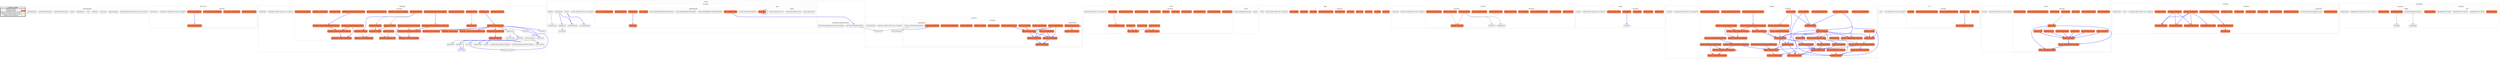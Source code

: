 digraph G {
concentrate = true;
			subgraph legend{
			rank = min;
			label = "legend";
			Legend [shape=none, margin=0, label = <
				<table cellspacing="0" cellpadding="0" border="1"><tr><td>Code2flow Legend</td></tr><tr><td>
				<table cellspacing="0">
				<tr><td>Regular function</td><td width="50px"></td></tr>
				<tr><td>Prototype method</td><td bgcolor='coral'></td></tr>
				<tr><td>Function call which returns no value</td><td>&#8594;</td></tr>
				<tr><td>Function call returns some value</td><td><font color='blue'>&#8594;</font></td></tr>
				<tr><td>Handler call on raiseEvent</td><td><font color='red'>&#8594;</font></td></tr>
				</table></td></tr></table>
				>];}
node30 [splines=ortho shape = "rect" style = "rounded" label = "(openseadragon window frame (runs on import))" ];
node2 [splines=ortho shape = "rect" style = "rounded" label = "OpenSeadragon" ];
node6 [splines=ortho shape = "rect" style = "rounded" label = "isFunction" ];
node8 [splines=ortho shape = "rect" style = "rounded" label = "isWindow" ];
node10 [splines=ortho shape = "rect" style = "rounded" label = "type" ];
node12 [splines=ortho shape = "rect" style = "rounded" label = "isPlainObject" ];
node18 [splines=ortho shape = "rect" style = "rounded" label = "extend" ];
node21 [splines=ortho shape = "rect" style = "rounded" label = "requestAnimationFrame" ];
node23 [splines=ortho shape = "rect" style = "rounded" label = "cancelAnimationFrame" ];
node26 [splines=ortho shape = "rect" style = "rounded" label = "getOffsetParent" ];
node48 [splines=ortho shape = "rect" style = "rounded" label = "(eventsource window frame (runs on import))" ];
node35 [splines=ortho shape = "rect" style = "rounded" label = "EventSource" ];
node38 [splines=ortho shape = "rect" style = "rounded,filled" fillcolor = "coral" label = "eventsource.addHandler" ];
node40 [splines=ortho shape = "rect" style = "rounded,filled" fillcolor = "coral" label = "eventsource.removeHandler" ];
node42 [splines=ortho shape = "rect" style = "rounded,filled" fillcolor = "coral" label = "eventsource.removeAllHandlers" ];
node44 [splines=ortho shape = "rect" style = "rounded,filled" fillcolor = "coral" label = "eventsource.getHandler" ];
node46 [splines=ortho shape = "rect" style = "rounded,filled" fillcolor = "coral" label = "eventsource.raiseEvent" ];
node158 [splines=ortho shape = "rect" style = "rounded" label = "(tiledimage window frame (runs on import))" ];
node52 [splines=ortho shape = "rect" style = "rounded" label = "TiledImage" ];
node55 [splines=ortho shape = "rect" style = "rounded,filled" fillcolor = "coral" label = "tiledimage.needsDraw" ];
node57 [splines=ortho shape = "rect" style = "rounded,filled" fillcolor = "coral" label = "tiledimage._setFullyLoaded" ];
node59 [splines=ortho shape = "rect" style = "rounded,filled" fillcolor = "coral" label = "tiledimage.reset" ];
node61 [splines=ortho shape = "rect" style = "rounded,filled" fillcolor = "coral" label = "tiledimage.update" ];
node63 [splines=ortho shape = "rect" style = "rounded,filled" fillcolor = "coral" label = "tiledimage.draw" ];
node65 [splines=ortho shape = "rect" style = "rounded,filled" fillcolor = "coral" label = "tiledimage.destroy" ];
node67 [splines=ortho shape = "rect" style = "rounded,filled" fillcolor = "coral" label = "tiledimage.getBounds" ];
node69 [splines=ortho shape = "rect" style = "rounded,filled" fillcolor = "coral" label = "tiledimage.getClippedBounds" ];
node71 [splines=ortho shape = "rect" style = "rounded,filled" fillcolor = "coral" label = "tiledimage.getContentSize" ];
node73 [splines=ortho shape = "rect" style = "rounded,filled" fillcolor = "coral" label = "tiledimage._viewportToImageDelta" ];
node75 [splines=ortho shape = "rect" style = "rounded,filled" fillcolor = "coral" label = "tiledimage.viewportToImageCoordinates" ];
node77 [splines=ortho shape = "rect" style = "rounded,filled" fillcolor = "coral" label = "tiledimage._imageToViewportDelta" ];
node79 [splines=ortho shape = "rect" style = "rounded,filled" fillcolor = "coral" label = "tiledimage.imageToViewportCoordinates" ];
node81 [splines=ortho shape = "rect" style = "rounded,filled" fillcolor = "coral" label = "tiledimage.imageToViewportRectangle" ];
node83 [splines=ortho shape = "rect" style = "rounded,filled" fillcolor = "coral" label = "tiledimage.viewportToImageRectangle" ];
node85 [splines=ortho shape = "rect" style = "rounded,filled" fillcolor = "coral" label = "tiledimage.viewerElementToImageCoordinates" ];
node87 [splines=ortho shape = "rect" style = "rounded,filled" fillcolor = "coral" label = "tiledimage.imageToViewerElementCoordinates" ];
node89 [splines=ortho shape = "rect" style = "rounded,filled" fillcolor = "coral" label = "tiledimage.windowToImageCoordinates" ];
node91 [splines=ortho shape = "rect" style = "rounded,filled" fillcolor = "coral" label = "tiledimage.imageToWindowCoordinates" ];
node93 [splines=ortho shape = "rect" style = "rounded,filled" fillcolor = "coral" label = "tiledimage._viewportToTiledImageRectangle" ];
node95 [splines=ortho shape = "rect" style = "rounded,filled" fillcolor = "coral" label = "tiledimage.viewportToImageZoom" ];
node97 [splines=ortho shape = "rect" style = "rounded,filled" fillcolor = "coral" label = "tiledimage.imageToViewportZoom" ];
node99 [splines=ortho shape = "rect" style = "rounded,filled" fillcolor = "coral" label = "tiledimage.setPosition" ];
node101 [splines=ortho shape = "rect" style = "rounded,filled" fillcolor = "coral" label = "tiledimage.setWidth" ];
node103 [splines=ortho shape = "rect" style = "rounded,filled" fillcolor = "coral" label = "tiledimage.setHeight" ];
node105 [splines=ortho shape = "rect" style = "rounded,filled" fillcolor = "coral" label = "tiledimage.fitBounds" ];
node107 [splines=ortho shape = "rect" style = "rounded,filled" fillcolor = "coral" label = "tiledimage.setClip" ];
node109 [splines=ortho shape = "rect" style = "rounded,filled" fillcolor = "coral" label = "tiledimage._setScale" ];
node111 [splines=ortho shape = "rect" style = "rounded,filled" fillcolor = "coral" label = "tiledimage._updateForScale" ];
node113 [splines=ortho shape = "rect" style = "rounded,filled" fillcolor = "coral" label = "tiledimage._raiseBoundsChange" ];
node115 [splines=ortho shape = "rect" style = "rounded,filled" fillcolor = "coral" label = "tiledimage._isBottomItem" ];
node117 [splines=ortho shape = "rect" style = "rounded,filled" fillcolor = "coral" label = "tiledimage._getLevelsInterval" ];
node120 [splines=ortho shape = "rect" style = "rounded,filled" fillcolor = "coral" label = "tiledimage._updateViewport" ];
node122 [splines=ortho shape = "rect" style = "rounded,filled" fillcolor = "coral" label = "tiledimage._getCornerTiles" ];
node124 [splines=ortho shape = "rect" style = "rounded" label = "updateLevel" ];
node126 [splines=ortho shape = "rect" style = "rounded" label = "updateTile" ];
node128 [splines=ortho shape = "rect" style = "rounded" label = "getTile" ];
node130 [splines=ortho shape = "rect" style = "rounded" label = "loadTile" ];
node134 [splines=ortho shape = "rect" style = "rounded" label = "onTileLoad" ];
node133 [splines=ortho shape = "rect" style = "rounded" label = "onTileLoad.finish" ];
node140 [splines=ortho shape = "rect" style = "rounded" label = "setTileLoaded" ];
node137 [splines=ortho shape = "rect" style = "rounded" label = "setTileLoaded.getCompletionCallback" ];
node139 [splines=ortho shape = "rect" style = "rounded" label = "setTileLoaded.completionCallback" ];
node142 [splines=ortho shape = "rect" style = "rounded" label = "positionTile" ];
node144 [splines=ortho shape = "rect" style = "rounded" label = "blendTile" ];
node146 [splines=ortho shape = "rect" style = "rounded" label = "providesCoverage" ];
node148 [splines=ortho shape = "rect" style = "rounded" label = "isCovered" ];
node150 [splines=ortho shape = "rect" style = "rounded" label = "setCoverage" ];
node152 [splines=ortho shape = "rect" style = "rounded" label = "resetCoverage" ];
node154 [splines=ortho shape = "rect" style = "rounded" label = "compareTiles" ];
node156 [splines=ortho shape = "rect" style = "rounded" label = "drawTiles" ];
node221 [splines=ortho shape = "rect" style = "rounded" label = "(viewer window frame (runs on import))" ];
node167 [splines=ortho shape = "rect" style = "rounded" label = "Viewer" ];
node170 [splines=ortho shape = "rect" style = "rounded,filled" fillcolor = "coral" label = "viewer.isOpen" ];
node180 [splines=ortho shape = "rect" style = "rounded,filled" fillcolor = "coral" label = "viewer.open" ];
node173 [splines=ortho shape = "rect" style = "rounded" label = "viewer.open.checkCompletion" ];
node179 [splines=ortho shape = "rect" style = "rounded" label = "viewer.open.doOne" ];
node176 [splines=ortho shape = "rect" style = "rounded" label = "viewer.open.doOne.success" ];
node178 [splines=ortho shape = "rect" style = "rounded" label = "viewer.open.doOne.error" ];
node182 [splines=ortho shape = "rect" style = "rounded,filled" fillcolor = "coral" label = "viewer.close" ];
node184 [splines=ortho shape = "rect" style = "rounded,filled" fillcolor = "coral" label = "viewer.destroy" ];
node193 [splines=ortho shape = "rect" style = "rounded,filled" fillcolor = "coral" label = "viewer.addTiledImage" ];
node188 [splines=ortho shape = "rect" style = "rounded" label = "viewer.addTiledImage.raiseAddItemFailed" ];
node190 [splines=ortho shape = "rect" style = "rounded" label = "viewer.addTiledImage.refreshWorld" ];
node192 [splines=ortho shape = "rect" style = "rounded" label = "viewer.addTiledImage.processReadyItems" ];
node195 [splines=ortho shape = "rect" style = "rounded,filled" fillcolor = "coral" label = "viewer.forceRedraw" ];
node197 [splines=ortho shape = "rect" style = "rounded,filled" fillcolor = "coral" label = "viewer._cancelPendingImages" ];
node199 [splines=ortho shape = "rect" style = "rounded" label = "_getSafeElemSize" ];
node205 [splines=ortho shape = "rect" style = "rounded" label = "getTileSourceImplementation" ];
node202 [splines=ortho shape = "rect" style = "rounded" label = "getTileSourceImplementation.waitUntilReady" ];
node209 [splines=ortho shape = "rect" style = "rounded" label = "scheduleUpdate" ];
node211 [splines=ortho shape = "rect" style = "rounded" label = "updateMulti" ];
node213 [splines=ortho shape = "rect" style = "rounded" label = "updateOnce" ];
node215 [splines=ortho shape = "rect" style = "rounded" label = "drawWorld" ];
node217 [splines=ortho shape = "rect" style = "rounded" label = "scheduleZoom" ];
node219 [splines=ortho shape = "rect" style = "rounded" label = "doZoom" ];
node262 [splines=ortho shape = "rect" style = "rounded" label = "(world window frame (runs on import))" ];
node227 [splines=ortho shape = "rect" style = "rounded" label = "World" ];
node226 [splines=ortho shape = "rect" style = "rounded" label = "World._delegatedFigureSizes" ];
node230 [splines=ortho shape = "rect" style = "rounded,filled" fillcolor = "coral" label = "world.addItem" ];
node232 [splines=ortho shape = "rect" style = "rounded,filled" fillcolor = "coral" label = "world.getItemAt" ];
node234 [splines=ortho shape = "rect" style = "rounded,filled" fillcolor = "coral" label = "world.getIndexOfItem" ];
node236 [splines=ortho shape = "rect" style = "rounded,filled" fillcolor = "coral" label = "world.getItemCount" ];
node238 [splines=ortho shape = "rect" style = "rounded,filled" fillcolor = "coral" label = "world.removeItem" ];
node240 [splines=ortho shape = "rect" style = "rounded,filled" fillcolor = "coral" label = "world.removeAll" ];
node242 [splines=ortho shape = "rect" style = "rounded,filled" fillcolor = "coral" label = "world.resetItems" ];
node244 [splines=ortho shape = "rect" style = "rounded,filled" fillcolor = "coral" label = "world.update" ];
node246 [splines=ortho shape = "rect" style = "rounded,filled" fillcolor = "coral" label = "world.draw" ];
node248 [splines=ortho shape = "rect" style = "rounded,filled" fillcolor = "coral" label = "world.needsDraw" ];
node250 [splines=ortho shape = "rect" style = "rounded,filled" fillcolor = "coral" label = "world.getHomeBounds" ];
node252 [splines=ortho shape = "rect" style = "rounded,filled" fillcolor = "coral" label = "world.getContentFactor" ];
node254 [splines=ortho shape = "rect" style = "rounded,filled" fillcolor = "coral" label = "world.setAutoRefigureSizes" ];
node256 [splines=ortho shape = "rect" style = "rounded,filled" fillcolor = "coral" label = "world.arrange" ];
node258 [splines=ortho shape = "rect" style = "rounded,filled" fillcolor = "coral" label = "world._figureSizes" ];
node260 [splines=ortho shape = "rect" style = "rounded,filled" fillcolor = "coral" label = "world._raiseRemoveItem" ];
node289 [splines=ortho shape = "rect" style = "rounded" label = "(point window frame (runs on import))" ];
node266 [splines=ortho shape = "rect" style = "rounded" label = "Point" ];
node269 [splines=ortho shape = "rect" style = "rounded,filled" fillcolor = "coral" label = "point.clone" ];
node271 [splines=ortho shape = "rect" style = "rounded,filled" fillcolor = "coral" label = "point.plus" ];
node273 [splines=ortho shape = "rect" style = "rounded,filled" fillcolor = "coral" label = "point.minus" ];
node275 [splines=ortho shape = "rect" style = "rounded,filled" fillcolor = "coral" label = "point.times" ];
node277 [splines=ortho shape = "rect" style = "rounded,filled" fillcolor = "coral" label = "point.divide" ];
node279 [splines=ortho shape = "rect" style = "rounded,filled" fillcolor = "coral" label = "point.distanceTo" ];
node281 [splines=ortho shape = "rect" style = "rounded,filled" fillcolor = "coral" label = "point.squaredDistanceTo" ];
node283 [splines=ortho shape = "rect" style = "rounded,filled" fillcolor = "coral" label = "point.apply" ];
node285 [splines=ortho shape = "rect" style = "rounded,filled" fillcolor = "coral" label = "point.equals" ];
node287 [splines=ortho shape = "rect" style = "rounded,filled" fillcolor = "coral" label = "point.toString" ];
node323 [splines=ortho shape = "rect" style = "rounded" label = "(tilecache window frame (runs on import))" ];
node310 [splines=ortho shape = "rect" style = "rounded" label = "TileCache" ];
node293 [splines=ortho shape = "rect" style = "rounded" label = "TileRecord" ];
node295 [splines=ortho shape = "rect" style = "rounded" label = "ImageRecord" ];
node298 [splines=ortho shape = "rect" style = "rounded,filled" fillcolor = "coral" label = "tilecache.destroy" ];
node300 [splines=ortho shape = "rect" style = "rounded,filled" fillcolor = "coral" label = "tilecache.getImage" ];
node302 [splines=ortho shape = "rect" style = "rounded,filled" fillcolor = "coral" label = "tilecache.getRenderedContext" ];
node304 [splines=ortho shape = "rect" style = "rounded,filled" fillcolor = "coral" label = "tilecache.addTile" ];
node306 [splines=ortho shape = "rect" style = "rounded,filled" fillcolor = "coral" label = "tilecache.removeTile" ];
node308 [splines=ortho shape = "rect" style = "rounded,filled" fillcolor = "coral" label = "tilecache.getTileCount" ];
node313 [splines=ortho shape = "rect" style = "rounded,filled" fillcolor = "coral" label = "tilecache.numTilesLoaded" ];
node315 [splines=ortho shape = "rect" style = "rounded,filled" fillcolor = "coral" label = "tilecache.cacheTile" ];
node317 [splines=ortho shape = "rect" style = "rounded,filled" fillcolor = "coral" label = "tilecache.clearTilesFor" ];
node319 [splines=ortho shape = "rect" style = "rounded,filled" fillcolor = "coral" label = "tilecache.getImageRecord" ];
node321 [splines=ortho shape = "rect" style = "rounded,filled" fillcolor = "coral" label = "tilecache._unloadTile" ];
node369 [splines=ortho shape = "rect" style = "rounded" label = "(tilesource window frame (runs on import))" ];
node327 [splines=ortho shape = "rect" style = "rounded" label = "TileSource" ];
node330 [splines=ortho shape = "rect" style = "rounded,filled" fillcolor = "coral" label = "tilesource.getTileSize" ];
node332 [splines=ortho shape = "rect" style = "rounded,filled" fillcolor = "coral" label = "tilesource.getTileWidth" ];
node334 [splines=ortho shape = "rect" style = "rounded,filled" fillcolor = "coral" label = "tilesource.getTileHeight" ];
node339 [splines=ortho shape = "rect" style = "rounded,filled" fillcolor = "coral" label = "tilesource.getLevelScale" ];
node338 [splines=ortho shape = "rect" style = "rounded,filled" fillcolor = "coral" label = "tilesource.getLevelScale" ];
node341 [splines=ortho shape = "rect" style = "rounded,filled" fillcolor = "coral" label = "tilesource.getNumTiles" ];
node343 [splines=ortho shape = "rect" style = "rounded,filled" fillcolor = "coral" label = "tilesource.getPixelRatio" ];
node345 [splines=ortho shape = "rect" style = "rounded,filled" fillcolor = "coral" label = "tilesource.getClosestLevel" ];
node347 [splines=ortho shape = "rect" style = "rounded,filled" fillcolor = "coral" label = "tilesource.getTileAtPoint" ];
node349 [splines=ortho shape = "rect" style = "rounded,filled" fillcolor = "coral" label = "tilesource.getTileBounds" ];
node353 [splines=ortho shape = "rect" style = "rounded,filled" fillcolor = "coral" label = "tilesource.getImageInfo" ];
node352 [splines=ortho shape = "rect" style = "rounded" label = "tilesource.getImageInfo.callback" ];
node355 [splines=ortho shape = "rect" style = "rounded,filled" fillcolor = "coral" label = "tilesource.supports" ];
node357 [splines=ortho shape = "rect" style = "rounded,filled" fillcolor = "coral" label = "tilesource.configure" ];
node359 [splines=ortho shape = "rect" style = "rounded,filled" fillcolor = "coral" label = "tilesource.getTileUrl" ];
node361 [splines=ortho shape = "rect" style = "rounded,filled" fillcolor = "coral" label = "tilesource.getTileAjaxHeaders" ];
node363 [splines=ortho shape = "rect" style = "rounded,filled" fillcolor = "coral" label = "tilesource.tileExists" ];
node365 [splines=ortho shape = "rect" style = "rounded" label = "processResponse" ];
node367 [splines=ortho shape = "rect" style = "rounded" label = "determineType" ];
node391 [splines=ortho shape = "rect" style = "rounded" label = "(spring window frame (runs on import))" ];
node376 [splines=ortho shape = "rect" style = "rounded" label = "Spring" ];
node379 [splines=ortho shape = "rect" style = "rounded,filled" fillcolor = "coral" label = "spring.resetTo" ];
node381 [splines=ortho shape = "rect" style = "rounded,filled" fillcolor = "coral" label = "spring.springTo" ];
node383 [splines=ortho shape = "rect" style = "rounded,filled" fillcolor = "coral" label = "spring.shiftBy" ];
node385 [splines=ortho shape = "rect" style = "rounded,filled" fillcolor = "coral" label = "spring.update" ];
node387 [splines=ortho shape = "rect" style = "rounded,filled" fillcolor = "coral" label = "spring.isAtTargetValue" ];
node389 [splines=ortho shape = "rect" style = "rounded" label = "transform" ];
node484 [splines=ortho shape = "rect" style = "rounded" label = "(viewport window frame (runs on import))" ];
node395 [splines=ortho shape = "rect" style = "rounded" label = "Viewport" ];
node398 [splines=ortho shape = "rect" style = "rounded,filled" fillcolor = "coral" label = "viewport._setContentBounds" ];
node400 [splines=ortho shape = "rect" style = "rounded,filled" fillcolor = "coral" label = "viewport.getHomeZoom" ];
node402 [splines=ortho shape = "rect" style = "rounded,filled" fillcolor = "coral" label = "viewport.getHomeBounds" ];
node404 [splines=ortho shape = "rect" style = "rounded,filled" fillcolor = "coral" label = "viewport.goHome" ];
node406 [splines=ortho shape = "rect" style = "rounded,filled" fillcolor = "coral" label = "viewport.getMinZoom" ];
node408 [splines=ortho shape = "rect" style = "rounded,filled" fillcolor = "coral" label = "viewport.getMaxZoom" ];
node410 [splines=ortho shape = "rect" style = "rounded,filled" fillcolor = "coral" label = "viewport.getAspectRatio" ];
node412 [splines=ortho shape = "rect" style = "rounded,filled" fillcolor = "coral" label = "viewport.getContainerSize" ];
node414 [splines=ortho shape = "rect" style = "rounded,filled" fillcolor = "coral" label = "viewport.getBounds" ];
node416 [splines=ortho shape = "rect" style = "rounded,filled" fillcolor = "coral" label = "viewport.getBoundsWithMargins" ];
node418 [splines=ortho shape = "rect" style = "rounded,filled" fillcolor = "coral" label = "viewport.getCenter" ];
node420 [splines=ortho shape = "rect" style = "rounded,filled" fillcolor = "coral" label = "viewport.getZoom" ];
node422 [splines=ortho shape = "rect" style = "rounded,filled" fillcolor = "coral" label = "viewport._applyZoomConstraints" ];
node424 [splines=ortho shape = "rect" style = "rounded,filled" fillcolor = "coral" label = "viewport._applyBoundaryConstraints" ];
node426 [splines=ortho shape = "rect" style = "rounded,filled" fillcolor = "coral" label = "viewport.applyConstraints" ];
node428 [splines=ortho shape = "rect" style = "rounded,filled" fillcolor = "coral" label = "viewport._fitBounds" ];
node430 [splines=ortho shape = "rect" style = "rounded,filled" fillcolor = "coral" label = "viewport.fitBounds" ];
node432 [splines=ortho shape = "rect" style = "rounded,filled" fillcolor = "coral" label = "viewport.panTo" ];
node434 [splines=ortho shape = "rect" style = "rounded,filled" fillcolor = "coral" label = "viewport.zoomBy" ];
node436 [splines=ortho shape = "rect" style = "rounded,filled" fillcolor = "coral" label = "viewport.zoomTo" ];
node438 [splines=ortho shape = "rect" style = "rounded,filled" fillcolor = "coral" label = "viewport.resize" ];
node440 [splines=ortho shape = "rect" style = "rounded,filled" fillcolor = "coral" label = "viewport._updateContainerInnerSize" ];
node444 [splines=ortho shape = "rect" style = "rounded,filled" fillcolor = "coral" label = "viewport.update" ];
node446 [splines=ortho shape = "rect" style = "rounded,filled" fillcolor = "coral" label = "viewport._adjustCenterSpringsForZoomPoint" ];
node448 [splines=ortho shape = "rect" style = "rounded,filled" fillcolor = "coral" label = "viewport.deltaPixelsFromPoints" ];
node450 [splines=ortho shape = "rect" style = "rounded,filled" fillcolor = "coral" label = "viewport.deltaPointsFromPixels" ];
node452 [splines=ortho shape = "rect" style = "rounded,filled" fillcolor = "coral" label = "viewport.pixelFromPoint" ];
node454 [splines=ortho shape = "rect" style = "rounded,filled" fillcolor = "coral" label = "viewport._pixelFromPoint" ];
node456 [splines=ortho shape = "rect" style = "rounded,filled" fillcolor = "coral" label = "viewport.pointFromPixel" ];
node458 [splines=ortho shape = "rect" style = "rounded,filled" fillcolor = "coral" label = "viewport._viewportToImageDelta" ];
node460 [splines=ortho shape = "rect" style = "rounded,filled" fillcolor = "coral" label = "viewport.viewportToImageCoordinates" ];
node462 [splines=ortho shape = "rect" style = "rounded,filled" fillcolor = "coral" label = "viewport._imageToViewportDelta" ];
node464 [splines=ortho shape = "rect" style = "rounded,filled" fillcolor = "coral" label = "viewport.imageToViewportCoordinates" ];
node466 [splines=ortho shape = "rect" style = "rounded,filled" fillcolor = "coral" label = "viewport.imageToViewportRectangle" ];
node468 [splines=ortho shape = "rect" style = "rounded,filled" fillcolor = "coral" label = "viewport.viewportToImageRectangle" ];
node470 [splines=ortho shape = "rect" style = "rounded,filled" fillcolor = "coral" label = "viewport.viewerElementToImageCoordinates" ];
node472 [splines=ortho shape = "rect" style = "rounded,filled" fillcolor = "coral" label = "viewport.imageToViewerElementCoordinates" ];
node474 [splines=ortho shape = "rect" style = "rounded,filled" fillcolor = "coral" label = "viewport.windowToImageCoordinates" ];
node476 [splines=ortho shape = "rect" style = "rounded,filled" fillcolor = "coral" label = "viewport.imageToWindowCoordinates" ];
node478 [splines=ortho shape = "rect" style = "rounded,filled" fillcolor = "coral" label = "viewport.viewportToViewerElementRectangle" ];
node480 [splines=ortho shape = "rect" style = "rounded,filled" fillcolor = "coral" label = "viewport.viewportToImageZoom" ];
node482 [splines=ortho shape = "rect" style = "rounded,filled" fillcolor = "coral" label = "viewport.imageToViewportZoom" ];
node505 [splines=ortho shape = "rect" style = "rounded" label = "(tile window frame (runs on import))" ];
node488 [splines=ortho shape = "rect" style = "rounded" label = "Tile" ];
node491 [splines=ortho shape = "rect" style = "rounded,filled" fillcolor = "coral" label = "tile.toString" ];
node493 [splines=ortho shape = "rect" style = "rounded,filled" fillcolor = "coral" label = "tile._hasTransparencyChannel" ];
node495 [splines=ortho shape = "rect" style = "rounded,filled" fillcolor = "coral" label = "tile.drawCanvas" ];
node497 [splines=ortho shape = "rect" style = "rounded,filled" fillcolor = "coral" label = "tile.getScaleForEdgeSmoothing" ];
node501 [splines=ortho shape = "rect" style = "rounded,filled" fillcolor = "coral" label = "tile.getTranslationForEdgeSmoothing" ];
node503 [splines=ortho shape = "rect" style = "rounded,filled" fillcolor = "coral" label = "tile.unload" ];
node546 [splines=ortho shape = "rect" style = "rounded" label = "(drawer window frame (runs on import))" ];
node509 [splines=ortho shape = "rect" style = "rounded" label = "Drawer" ];
node512 [splines=ortho shape = "rect" style = "rounded,filled" fillcolor = "coral" label = "drawer.needsUpdate" ];
node514 [splines=ortho shape = "rect" style = "rounded,filled" fillcolor = "coral" label = "drawer.numTilesLoaded" ];
node516 [splines=ortho shape = "rect" style = "rounded,filled" fillcolor = "coral" label = "drawer.reset" ];
node518 [splines=ortho shape = "rect" style = "rounded,filled" fillcolor = "coral" label = "drawer.update" ];
node520 [splines=ortho shape = "rect" style = "rounded,filled" fillcolor = "coral" label = "drawer.destroy" ];
node522 [splines=ortho shape = "rect" style = "rounded,filled" fillcolor = "coral" label = "drawer.clear" ];
node524 [splines=ortho shape = "rect" style = "rounded,filled" fillcolor = "coral" label = "drawer._clear" ];
node526 [splines=ortho shape = "rect" style = "rounded,filled" fillcolor = "coral" label = "drawer.viewportToDrawerRectangle" ];
node528 [splines=ortho shape = "rect" style = "rounded,filled" fillcolor = "coral" label = "drawer.drawTile" ];
node530 [splines=ortho shape = "rect" style = "rounded,filled" fillcolor = "coral" label = "drawer._getContext" ];
node532 [splines=ortho shape = "rect" style = "rounded,filled" fillcolor = "coral" label = "drawer.saveContext" ];
node534 [splines=ortho shape = "rect" style = "rounded,filled" fillcolor = "coral" label = "drawer.restoreContext" ];
node536 [splines=ortho shape = "rect" style = "rounded,filled" fillcolor = "coral" label = "drawer.setClip" ];
node538 [splines=ortho shape = "rect" style = "rounded,filled" fillcolor = "coral" label = "drawer.blendSketch" ];
node540 [splines=ortho shape = "rect" style = "rounded,filled" fillcolor = "coral" label = "drawer.getCanvasSize" ];
node542 [splines=ortho shape = "rect" style = "rounded,filled" fillcolor = "coral" label = "drawer._calculateCanvasSize" ];
node544 [splines=ortho shape = "rect" style = "rounded,filled" fillcolor = "coral" label = "drawer._calculateSketchCanvasSize" ];
node591 [splines=ortho shape = "rect" style = "rounded" label = "(rectangle window frame (runs on import))" ];
node550 [splines=ortho shape = "rect" style = "rounded" label = "Rect" ];
node552 [splines=ortho shape = "rect" style = "rounded" label = "fromSummits" ];
node555 [splines=ortho shape = "rect" style = "rounded,filled" fillcolor = "coral" label = "rectangle.clone" ];
node557 [splines=ortho shape = "rect" style = "rounded,filled" fillcolor = "coral" label = "rectangle.getAspectRatio" ];
node559 [splines=ortho shape = "rect" style = "rounded,filled" fillcolor = "coral" label = "rectangle.getTopLeft" ];
node561 [splines=ortho shape = "rect" style = "rounded,filled" fillcolor = "coral" label = "rectangle.getBottomRight" ];
node563 [splines=ortho shape = "rect" style = "rounded,filled" fillcolor = "coral" label = "rectangle.getTopRight" ];
node565 [splines=ortho shape = "rect" style = "rounded,filled" fillcolor = "coral" label = "rectangle.getBottomLeft" ];
node567 [splines=ortho shape = "rect" style = "rounded,filled" fillcolor = "coral" label = "rectangle.getCenter" ];
node569 [splines=ortho shape = "rect" style = "rounded,filled" fillcolor = "coral" label = "rectangle.getSize" ];
node571 [splines=ortho shape = "rect" style = "rounded,filled" fillcolor = "coral" label = "rectangle.equals" ];
node573 [splines=ortho shape = "rect" style = "rounded,filled" fillcolor = "coral" label = "rectangle.times" ];
node575 [splines=ortho shape = "rect" style = "rounded,filled" fillcolor = "coral" label = "rectangle.translate" ];
node579 [splines=ortho shape = "rect" style = "rounded,filled" fillcolor = "coral" label = "rectangle.intersection" ];
node578 [splines=ortho shape = "rect" style = "rounded" label = "rectangle.intersection.getIntersection" ];
node581 [splines=ortho shape = "rect" style = "rounded,filled" fillcolor = "coral" label = "rectangle._getSegments" ];
node583 [splines=ortho shape = "rect" style = "rounded,filled" fillcolor = "coral" label = "rectangle.getBoundingBox" ];
node585 [splines=ortho shape = "rect" style = "rounded,filled" fillcolor = "coral" label = "rectangle.getIntegerBoundingBox" ];
node587 [splines=ortho shape = "rect" style = "rounded,filled" fillcolor = "coral" label = "rectangle.containsPoint" ];
node589 [splines=ortho shape = "rect" style = "rounded,filled" fillcolor = "coral" label = "rectangle.toString" ];
node622 [splines=ortho shape = "rect" style = "rounded" label = "(imageloader window frame (runs on import))" ];
node610 [splines=ortho shape = "rect" style = "rounded" label = "ImageLoader" ];
node595 [splines=ortho shape = "rect" style = "rounded" label = "ImageJob" ];
node606 [splines=ortho shape = "rect" style = "rounded,filled" fillcolor = "coral" label = "imageloader.start" ];
node599 [splines=ortho shape = "rect" style = "rounded" label = "imageloader.start.onload" ];
node601 [splines=ortho shape = "rect" style = "rounded" label = "imageloader.start.onerror" ];
node605 [splines=ortho shape = "rect" style = "rounded" label = "imageloader.start.abort" ];
node608 [splines=ortho shape = "rect" style = "rounded,filled" fillcolor = "coral" label = "imageloader.finish" ];
node616 [splines=ortho shape = "rect" style = "rounded,filled" fillcolor = "coral" label = "imageloader.addJob" ];
node614 [splines=ortho shape = "rect" style = "rounded" label = "imageloader.addJob.complete" ];
node618 [splines=ortho shape = "rect" style = "rounded,filled" fillcolor = "coral" label = "imageloader.clear" ];
node620 [splines=ortho shape = "rect" style = "rounded" label = "completeJob" ];
node46 -> node44 [color="blue" penwidth="2"];
node61 -> node111;
node63 -> node120 [color="blue" penwidth="2"];
node65 -> node59;
node69 -> node67 [color="blue" penwidth="2"];
node75 -> node73 [color="blue" penwidth="2"];
node79 -> node77 [color="blue" penwidth="2"];
node81 -> node77 [color="blue" penwidth="2"];
node81 -> node79 [color="blue" penwidth="2"];
node83 -> node73 [color="blue" penwidth="2"];
node83 -> node75 [color="blue" penwidth="2"];
node85 -> node75 [color="blue" penwidth="2"];
node87 -> node79 [color="blue" penwidth="2"];
node89 -> node85 [color="blue" penwidth="2"];
node91 -> node87 [color="blue" penwidth="2"];
node99 -> node113;
node101 -> node109 [color="blue" penwidth="2"];
node103 -> node109 [color="blue" penwidth="2"];
node105 -> node99 [color="blue" penwidth="2"];
node105 -> node101;
node105 -> node103;
node109 -> node111;
node109 -> node113;
node120 -> node57 [color="blue" penwidth="2"];
node120 -> node69 [color="blue" penwidth="2"];
node120 -> node93 [color="blue" penwidth="2"];
node120 -> node117 [color="blue" penwidth="2"];
node120 -> node124 [color="blue" penwidth="2"];
node120 -> node130;
node120 -> node146 [color="blue" penwidth="2"];
node120 -> node156 [color="blue" penwidth="2"];
node124 -> node126 [color="blue" penwidth="2"];
node124 -> node152;
node126 -> node128 [color="blue" penwidth="2"];
node126 -> node140;
node126 -> node142;
node126 -> node144 [color="blue" penwidth="2"];
node126 -> node148 [color="blue" penwidth="2"];
node126 -> node150 [color="blue" penwidth="2"];
node126 -> node154 [color="blue" penwidth="2"];
node130 -> node134 [color="blue" penwidth="2"];
node133 -> node140;
node144 -> node150 [color="blue" penwidth="2"];
node148 -> node146 [color="blue" penwidth="2"];
node167 -> node199 [color="blue" penwidth="2"];
node167 -> node209 [color="blue" penwidth="2"];
node180 -> node180 [color="blue" penwidth="2"];
node184 -> node182 [color="blue" penwidth="2"];
node193 -> node205 [color="blue" penwidth="2"];
node205 -> node327;
node211 -> node209 [color="blue" penwidth="2"];
node211 -> node213 [color="blue" penwidth="2"];
node213 -> node215;
node219 -> node217;
node230 -> node258;
node238 -> node258;
node238 -> node260;
node240 -> node258;
node240 -> node260;
node254 -> node258;
node256 -> node254;
node315 -> node293;
node315 -> node295;
node315 -> node321;
node317 -> node321;
node332 -> node330 [color="blue" penwidth="2"];
node334 -> node330 [color="blue" penwidth="2"];
node339 -> node339 [color="blue" penwidth="2"];
node339 -> node338 [color="blue" penwidth="2"];
node341 -> node332 [color="blue" penwidth="2"];
node341 -> node334 [color="blue" penwidth="2"];
node345 -> node341 [color="blue" penwidth="2"];
node347 -> node332 [color="blue" penwidth="2"];
node347 -> node334 [color="blue" penwidth="2"];
node347 -> node341 [color="blue" penwidth="2"];
node349 -> node332 [color="blue" penwidth="2"];
node349 -> node334 [color="blue" penwidth="2"];
node353 -> node365 [color="blue" penwidth="2"];
node352 -> node327;
node363 -> node341 [color="blue" penwidth="2"];
node385 -> node389 [color="blue" penwidth="2"];
node400 -> node410 [color="blue" penwidth="2"];
node402 -> node400 [color="blue" penwidth="2"];
node402 -> node410 [color="blue" penwidth="2"];
node404 -> node402 [color="blue" penwidth="2"];
node404 -> node430 [color="blue" penwidth="2"];
node406 -> node400 [color="blue" penwidth="2"];
node408 -> node400 [color="blue" penwidth="2"];
node414 -> node410 [color="blue" penwidth="2"];
node414 -> node418 [color="blue" penwidth="2"];
node414 -> node420 [color="blue" penwidth="2"];
node416 -> node414 [color="blue" penwidth="2"];
node418 -> node410 [color="blue" penwidth="2"];
node418 -> node420 [color="blue" penwidth="2"];
node418 -> node452 [color="blue" penwidth="2"];
node418 -> node454 [color="blue" penwidth="2"];
node422 -> node406 [color="blue" penwidth="2"];
node422 -> node408 [color="blue" penwidth="2"];
node426 -> node414 [color="blue" penwidth="2"];
node426 -> node420 [color="blue" penwidth="2"];
node426 -> node422 [color="blue" penwidth="2"];
node426 -> node424 [color="blue" penwidth="2"];
node426 -> node430 [color="blue" penwidth="2"];
node426 -> node436 [color="blue" penwidth="2"];
node428 -> node410 [color="blue" penwidth="2"];
node428 -> node414 [color="blue" penwidth="2"];
node428 -> node418 [color="blue" penwidth="2"];
node428 -> node420 [color="blue" penwidth="2"];
node428 -> node422 [color="blue" penwidth="2"];
node428 -> node424 [color="blue" penwidth="2"];
node428 -> node432 [color="blue" penwidth="2"];
node428 -> node436 [color="blue" penwidth="2"];
node430 -> node428 [color="blue" penwidth="2"];
node434 -> node436 [color="blue" penwidth="2"];
node436 -> node446;
node438 -> node410 [color="blue" penwidth="2"];
node438 -> node414 [color="blue" penwidth="2"];
node438 -> node430 [color="blue" penwidth="2"];
node438 -> node440;
node444 -> node446;
node446 -> node450 [color="blue" penwidth="2"];
node446 -> node452 [color="blue" penwidth="2"];
node448 -> node420 [color="blue" penwidth="2"];
node450 -> node420 [color="blue" penwidth="2"];
node452 -> node414 [color="blue" penwidth="2"];
node452 -> node454 [color="blue" penwidth="2"];
node456 -> node414 [color="blue" penwidth="2"];
node460 -> node458 [color="blue" penwidth="2"];
node460 -> node460 [color="blue" penwidth="2"];
node464 -> node462 [color="blue" penwidth="2"];
node464 -> node464 [color="blue" penwidth="2"];
node466 -> node462 [color="blue" penwidth="2"];
node466 -> node464 [color="blue" penwidth="2"];
node468 -> node458 [color="blue" penwidth="2"];
node468 -> node460 [color="blue" penwidth="2"];
node470 -> node456 [color="blue" penwidth="2"];
node470 -> node460 [color="blue" penwidth="2"];
node472 -> node452 [color="blue" penwidth="2"];
node472 -> node464 [color="blue" penwidth="2"];
node474 -> node470 [color="blue" penwidth="2"];
node476 -> node472 [color="blue" penwidth="2"];
node478 -> node452 [color="blue" penwidth="2"];
node495 -> node493 [color="blue" penwidth="2"];
node518 -> node522;
node522 -> node524;
node522 -> node542 [color="blue" penwidth="2"];
node522 -> node544 [color="blue" penwidth="2"];
node524 -> node530 [color="blue" penwidth="2"];
node528 -> node530 [color="blue" penwidth="2"];
node530 -> node544 [color="blue" penwidth="2"];
node532 -> node530 [color="blue" penwidth="2"];
node534 -> node530 [color="blue" penwidth="2"];
node536 -> node530 [color="blue" penwidth="2"];
node540 -> node530 [color="blue" penwidth="2"];
node544 -> node542 [color="blue" penwidth="2"];
node581 -> node559 [color="blue" penwidth="2"];
node581 -> node561 [color="blue" penwidth="2"];
node581 -> node563 [color="blue" penwidth="2"];
node581 -> node565 [color="blue" penwidth="2"];
node583 -> node555 [color="blue" penwidth="2"];
node585 -> node583 [color="blue" penwidth="2"];
node587 -> node559 [color="blue" penwidth="2"];
node587 -> node563 [color="blue" penwidth="2"];
node587 -> node565 [color="blue" penwidth="2"];
node616 -> node595;
node614 -> node620;
subgraph clusteropenseadragon0{
node30 node2 node6 node8 node10 node12 node18 node21 node23 node26 node2 node6 node8 node10 node12 node18 node21 node23 node26 ;
label="openseadragon";
style=filled;
color=black;
graph[style=dotted];
};
subgraph clustereventsource31{
node48 node35 node38 node40 node42 node44 node46 node35 ;
label="eventsource";
style=filled;
color=black;
graph[style=dotted];
subgraph clusterprototype36{
node38 node40 node42 node44 node46 node38 node40 node42 node44 node46 ;
label="prototype";
style=filled;
color=black;
graph[style=dotted];
}};
subgraph clustertiledimage49{
node158 node52 node55 node57 node59 node61 node63 node65 node67 node69 node71 node73 node75 node77 node79 node81 node83 node85 node87 node89 node91 node93 node95 node97 node99 node101 node103 node105 node107 node109 node111 node113 node115 node117 node120 node122 node124 node126 node128 node130 node134 node133 node140 node137 node139 node142 node144 node146 node148 node150 node152 node154 node156 node52 node124 node126 node128 node130 node142 node144 node146 node148 node150 node152 node154 node156 ;
label="tiledimage";
style=filled;
color=black;
graph[style=dotted];
subgraph clusterprototype53{
node55 node57 node59 node61 node63 node65 node67 node69 node71 node73 node75 node77 node79 node81 node83 node85 node87 node89 node91 node93 node95 node97 node99 node101 node103 node105 node107 node109 node111 node113 node115 node117 node120 node122 node55 node57 node59 node61 node63 node65 node67 node69 node71 node73 node75 node77 node79 node81 node83 node85 node87 node89 node91 node93 node95 node97 node99 node101 node103 node105 node107 node109 node111 node113 node115 node117 node120 node122 ;
label="prototype";
style=filled;
color=black;
graph[style=dotted];
}subgraph clusteronTileLoad131{
node134 node133 node133 ;
label="onTileLoad";
style=filled;
color=black;
graph[style=dotted];
}subgraph clustersetTileLoaded135{
node140 node137 node139 node137 node139 ;
label="setTileLoaded";
style=filled;
color=black;
graph[style=dotted];
}};
subgraph clusterviewer159{
node221 node167 node170 node180 node173 node179 node176 node178 node182 node184 node193 node188 node190 node192 node195 node197 node199 node205 node202 node209 node211 node213 node215 node217 node219 node167 node199 node209 node211 node213 node215 node217 node219 ;
label="viewer";
style=filled;
color=black;
graph[style=dotted];
subgraph clusterprototype168{
node170 node180 node173 node179 node176 node178 node182 node184 node193 node188 node190 node192 node195 node197 node170 node182 node184 node195 node197 ;
label="prototype";
style=filled;
color=black;
graph[style=dotted];
subgraph clusteropen171{
node180 node173 node179 node176 node178 node173 ;
label="open";
style=filled;
color=black;
graph[style=dotted];
subgraph clusterdoOne174{
node179 node176 node178 node176 node178 ;
label="doOne";
style=filled;
color=black;
graph[style=dotted];
}}subgraph clusteraddTiledImage185{
node193 node188 node190 node192 node188 node190 node192 ;
label="addTiledImage";
style=filled;
color=black;
graph[style=dotted];
}}subgraph clustergetTileSourceImplementation200{
node205 node202 node202 ;
label="getTileSourceImplementation";
style=filled;
color=black;
graph[style=dotted];
}};
subgraph clusterworld222{
node262 node227 node226 node230 node232 node234 node236 node238 node240 node242 node244 node246 node248 node250 node252 node254 node256 node258 node260 ;
label="world";
style=filled;
color=black;
graph[style=dotted];
subgraph clusterWorld224{
node227 node226 node226 ;
label="World";
style=filled;
color=black;
graph[style=dotted];
}subgraph clusterprototype228{
node230 node232 node234 node236 node238 node240 node242 node244 node246 node248 node250 node252 node254 node256 node258 node260 node230 node232 node234 node236 node238 node240 node242 node244 node246 node248 node250 node252 node254 node256 node258 node260 ;
label="prototype";
style=filled;
color=black;
graph[style=dotted];
}};
subgraph clusterpoint263{
node289 node266 node269 node271 node273 node275 node277 node279 node281 node283 node285 node287 node266 ;
label="point";
style=filled;
color=black;
graph[style=dotted];
subgraph clusterprototype267{
node269 node271 node273 node275 node277 node279 node281 node283 node285 node287 node269 node271 node273 node275 node277 node279 node281 node283 node285 node287 ;
label="prototype";
style=filled;
color=black;
graph[style=dotted];
}};
subgraph clustertilecache290{
node323 node310 node293 node295 node298 node300 node302 node304 node306 node308 node313 node315 node317 node319 node321 node310 node293 node295 ;
label="tilecache";
style=filled;
color=black;
graph[style=dotted];
subgraph clusterprototype296{
node298 node300 node302 node304 node306 node308 node298 node300 node302 node304 node306 node308 ;
label="prototype";
style=filled;
color=black;
graph[style=dotted];
}subgraph clusterprototype311{
node313 node315 node317 node319 node321 node313 node315 node317 node319 node321 ;
label="prototype";
style=filled;
color=black;
graph[style=dotted];
}};
subgraph clustertilesource324{
node369 node327 node330 node332 node334 node339 node338 node341 node343 node345 node347 node349 node353 node352 node355 node357 node359 node361 node363 node365 node367 node327 node365 node367 ;
label="tilesource";
style=filled;
color=black;
graph[style=dotted];
subgraph clusterprototype328{
node330 node332 node334 node339 node338 node341 node343 node345 node347 node349 node353 node352 node355 node357 node359 node361 node363 node330 node332 node334 node341 node343 node345 node347 node349 node355 node357 node359 node361 node363 ;
label="prototype";
style=filled;
color=black;
graph[style=dotted];
subgraph clustergetLevelScale335{
node339 node338 node338 ;
label="getLevelScale";
style=filled;
color=black;
graph[style=dotted];
}subgraph clustergetImageInfo350{
node353 node352 node352 ;
label="getImageInfo";
style=filled;
color=black;
graph[style=dotted];
}}};
subgraph clusterspring370{
node391 node376 node379 node381 node383 node385 node387 node389 node376 node389 ;
label="spring";
style=filled;
color=black;
graph[style=dotted];
subgraph clusterprototype377{
node379 node381 node383 node385 node387 node379 node381 node383 node385 node387 ;
label="prototype";
style=filled;
color=black;
graph[style=dotted];
}};
subgraph clusterviewport392{
node484 node395 node398 node400 node402 node404 node406 node408 node410 node412 node414 node416 node418 node420 node422 node424 node426 node428 node430 node432 node434 node436 node438 node440 node444 node446 node448 node450 node452 node454 node456 node458 node460 node462 node464 node466 node468 node470 node472 node474 node476 node478 node480 node482 node395 ;
label="viewport";
style=filled;
color=black;
graph[style=dotted];
subgraph clusterprototype396{
node398 node400 node402 node404 node406 node408 node410 node412 node414 node416 node418 node420 node422 node424 node426 node428 node430 node432 node434 node436 node438 node440 node444 node446 node448 node450 node452 node454 node456 node458 node460 node462 node464 node466 node468 node470 node472 node474 node476 node478 node480 node482 node398 node400 node402 node404 node406 node408 node410 node412 node414 node416 node418 node420 node422 node424 node426 node428 node430 node432 node434 node436 node438 node440 node444 node446 node448 node450 node452 node454 node456 node458 node460 node462 node464 node466 node468 node470 node472 node474 node476 node478 node480 node482 ;
label="prototype";
style=filled;
color=black;
graph[style=dotted];
}};
subgraph clustertile485{
node505 node488 node491 node493 node495 node497 node501 node503 node488 ;
label="tile";
style=filled;
color=black;
graph[style=dotted];
subgraph clusterprototype489{
node491 node493 node495 node497 node501 node503 node491 node493 node495 node497 node501 node503 ;
label="prototype";
style=filled;
color=black;
graph[style=dotted];
}};
subgraph clusterdrawer506{
node546 node509 node512 node514 node516 node518 node520 node522 node524 node526 node528 node530 node532 node534 node536 node538 node540 node542 node544 node509 ;
label="drawer";
style=filled;
color=black;
graph[style=dotted];
subgraph clusterprototype510{
node512 node514 node516 node518 node520 node522 node524 node526 node528 node530 node532 node534 node536 node538 node540 node542 node544 node512 node514 node516 node518 node520 node522 node524 node526 node528 node530 node532 node534 node536 node538 node540 node542 node544 ;
label="prototype";
style=filled;
color=black;
graph[style=dotted];
}};
subgraph clusterrectangle547{
node591 node550 node552 node555 node557 node559 node561 node563 node565 node567 node569 node571 node573 node575 node579 node578 node581 node583 node585 node587 node589 node550 node552 ;
label="rectangle";
style=filled;
color=black;
graph[style=dotted];
subgraph clusterprototype553{
node555 node557 node559 node561 node563 node565 node567 node569 node571 node573 node575 node579 node578 node581 node583 node585 node587 node589 node555 node557 node559 node561 node563 node565 node567 node569 node571 node573 node575 node581 node583 node585 node587 node589 ;
label="prototype";
style=filled;
color=black;
graph[style=dotted];
subgraph clusterintersection576{
node579 node578 node578 ;
label="intersection";
style=filled;
color=black;
graph[style=dotted];
}}};
subgraph clusterimageloader592{
node622 node610 node595 node606 node599 node601 node605 node608 node616 node614 node618 node620 node610 node595 node620 ;
label="imageloader";
style=filled;
color=black;
graph[style=dotted];
subgraph clusterprototype596{
node606 node599 node601 node605 node608 node608 ;
label="prototype";
style=filled;
color=black;
graph[style=dotted];
subgraph clusterstart597{
node606 node599 node601 node605 node599 node601 node605 ;
label="start";
style=filled;
color=black;
graph[style=dotted];
}}subgraph clusterprototype611{
node616 node614 node618 node618 ;
label="prototype";
style=filled;
color=black;
graph[style=dotted];
subgraph clusteraddJob612{
node616 node614 node614 ;
label="addJob";
style=filled;
color=black;
graph[style=dotted];
}}};
}